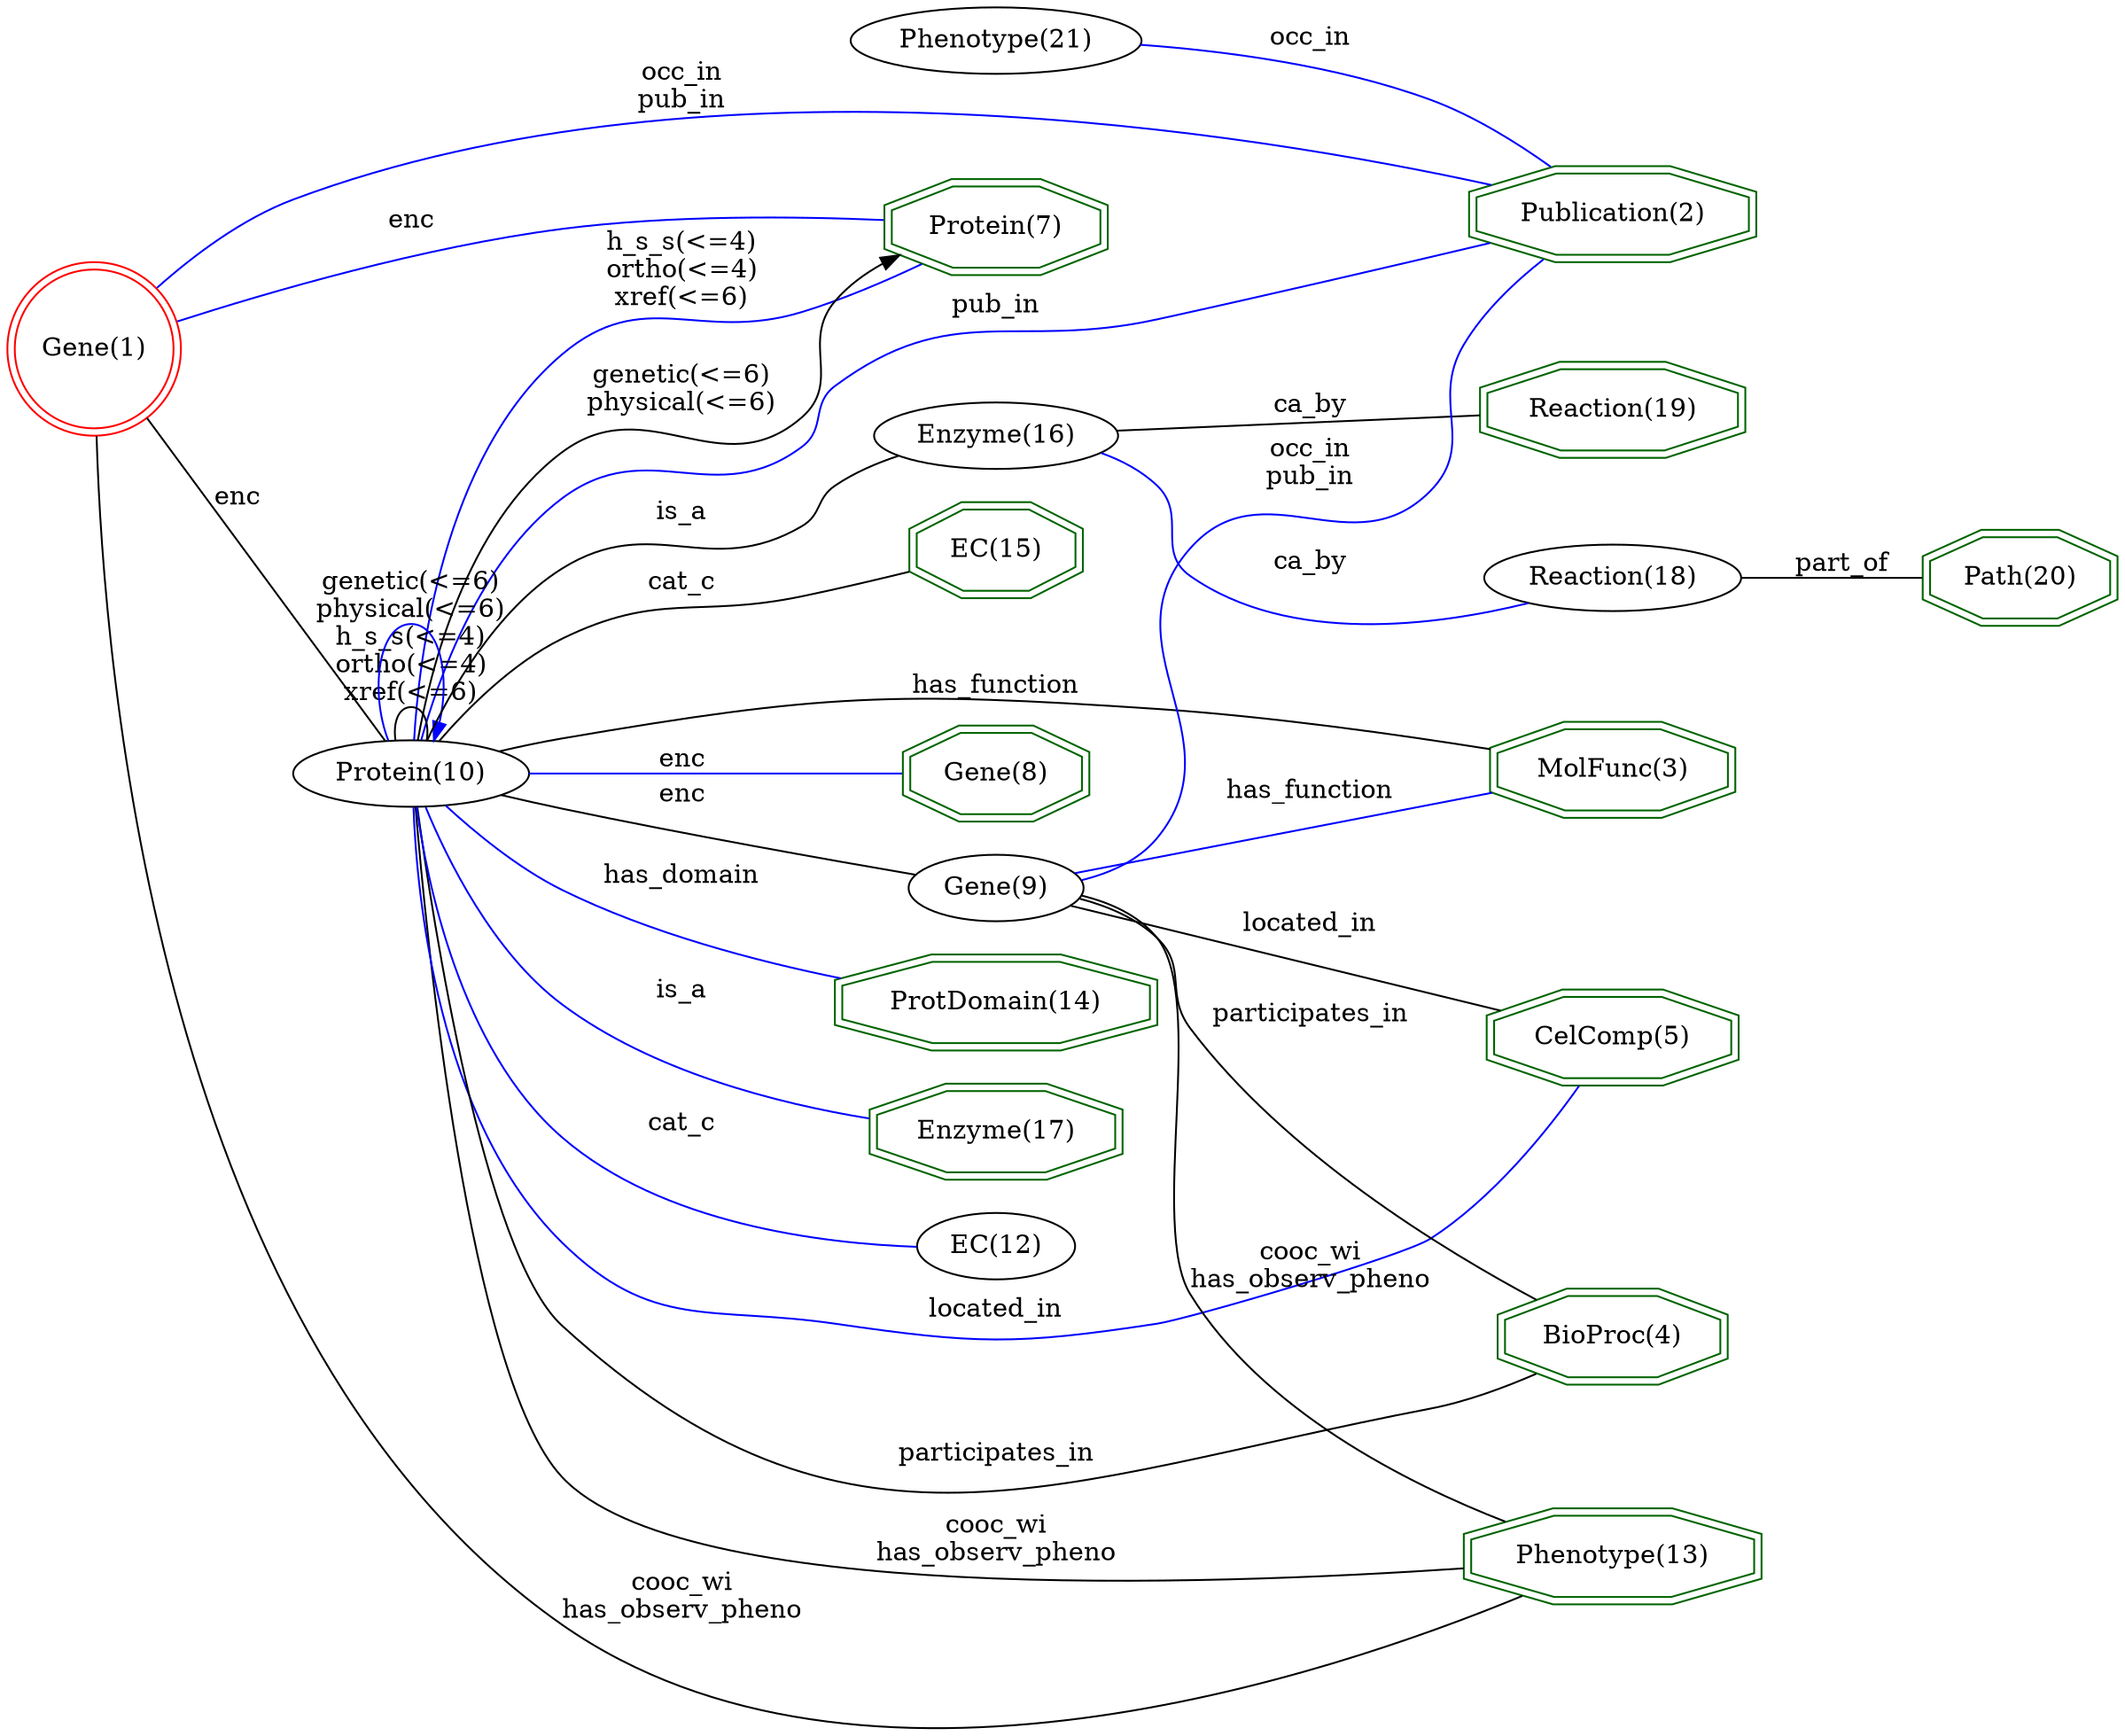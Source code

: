 digraph {
	graph [_draw_="c 9 -#fffffe00 C 7 -#ffffff P 4 0 0 0 866.81 992.95 866.81 992.95 0 ",
		bb="0,0,992.95,866.81",
		dpi=96,
		rankdir=LR,
		xdotversion=1.7
	];
	node [label="\N"];
	"Reaction(19)"	[_draw_="c 7 -#006400 p 8 810.24 647.36 810.24 662.27 774.61 672.81 724.22 672.81 688.59 662.27 688.59 647.36 724.22 636.81 774.61 636.81 \
c 7 -#006400 p 8 814.23 644.37 814.23 665.26 775.19 676.81 723.64 676.81 684.6 665.26 684.6 644.37 723.64 632.81 775.19 632.81 ",
		_ldraw_="F 14 11 -Times-Roman c 7 -#000000 T 749.41 650.61 0 73.08 12 -Reaction(19) ",
		color=darkgreen,
		height=0.61111,
		pos="749.41,654.81",
		shape=doubleoctagon,
		width=1.803];
	"Path(20)"	[_draw_="c 7 -#006400 p 8 988.86 559.36 988.86 574.27 963.19 584.81 926.89 584.81 901.23 574.27 901.23 559.36 926.89 548.81 963.19 548.81 \
c 7 -#006400 p 8 992.85 556.67 992.85 576.95 963.98 588.81 926.11 588.81 897.23 576.95 897.23 556.67 926.11 544.81 963.98 544.81 ",
		_ldraw_="F 14 11 -Times-Roman c 7 -#000000 T 945.04 562.61 0 48.21 8 -Path(20) ",
		color=darkgreen,
		height=0.61111,
		pos="945.04,566.81",
		shape=doubleoctagon,
		width=1.3307];
	"Publication(2)"	[_draw_="c 7 -#006400 p 8 815.31 754.36 815.31 769.27 776.71 779.81 722.12 779.81 683.52 769.27 683.52 754.36 722.12 743.81 776.71 743.81 \
c 7 -#006400 p 8 819.32 751.31 819.32 772.32 777.25 783.81 721.58 783.81 679.51 772.32 679.51 751.31 721.58 739.81 777.25 739.81 ",
		_ldraw_="F 14 11 -Times-Roman c 7 -#000000 T 749.41 757.61 0 80.1 14 -Publication(2) ",
		color=darkgreen,
		height=0.61111,
		pos="749.41,761.81",
		shape=doubleoctagon,
		width=1.9362];
	"Phenotype(13)"	[_draw_="c 7 -#006400 p 8 816.52 60.36 816.52 75.27 777.21 85.81 721.62 85.81 682.31 75.27 682.31 60.36 721.62 49.81 777.21 49.81 c 7 -#006400 \
p 8 820.51 57.29 820.51 78.34 777.74 89.81 721.09 89.81 678.32 78.34 678.32 57.29 721.09 45.81 777.74 45.81 ",
		_ldraw_="F 14 11 -Times-Roman c 7 -#000000 T 749.41 63.61 0 82.43 13 -Phenotype(13) ",
		color=darkgreen,
		height=0.61111,
		pos="749.41,67.814",
		shape=doubleoctagon,
		width=1.9805];
	"MolFunc(3)"	[_draw_="c 7 -#006400 p 8 806.81 151.36 806.81 166.27 773.19 176.81 725.64 176.81 692.02 166.27 692.02 151.36 725.64 140.81 773.19 140.81 \
c 7 -#006400 p 8 810.82 148.42 810.82 169.2 773.8 180.81 725.03 180.81 688.01 169.2 688.01 148.42 725.03 136.81 773.8 136.81 ",
		_ldraw_="F 14 11 -Times-Roman c 7 -#000000 T 749.41 154.61 0 67.66 10 -MolFunc(3) ",
		color=darkgreen,
		height=0.61111,
		pos="749.41,158.81",
		shape=doubleoctagon,
		width=1.7];
	"CelComp(5)"	[_draw_="c 7 -#006400 p 8 808.02 321.36 808.02 336.27 773.69 346.81 725.14 346.81 690.81 336.27 690.81 321.36 725.14 310.81 773.69 310.81 \
c 7 -#006400 p 8 812.01 318.4 812.01 339.23 774.29 350.81 724.54 350.81 686.82 339.23 686.82 318.4 724.54 306.81 774.29 306.81 ",
		_ldraw_="F 14 11 -Times-Roman c 7 -#000000 T 749.41 324.61 0 69.99 10 -CelComp(5) ",
		color=darkgreen,
		height=0.61111,
		pos="749.41,328.81",
		shape=doubleoctagon,
		width=1.7443];
	"BioProc(4)"	[_draw_="c 7 -#006400 p 8 802.87 487.36 802.87 502.27 771.56 512.81 727.27 512.81 695.96 502.27 695.96 487.36 727.27 476.81 771.56 476.81 \
c 7 -#006400 p 8 806.87 484.48 806.87 505.14 772.21 516.81 726.62 516.81 691.96 505.14 691.96 484.48 726.62 472.81 772.21 472.81 ",
		_ldraw_="F 14 11 -Times-Roman c 7 -#000000 T 749.41 490.61 0 62.21 10 -BioProc(4) ",
		color=darkgreen,
		height=0.61111,
		pos="749.41,494.81",
		shape=doubleoctagon,
		width=1.5966];
	"EC(15)"	[_draw_="c 7 -#006400 p 8 499.46 572.36 499.46 587.27 476.48 597.81 443.99 597.81 421.01 587.27 421.01 572.36 443.99 561.81 476.48 561.81 \
c 7 -#006400 p 8 503.47 569.8 503.47 589.83 477.36 601.81 443.11 601.81 417 589.83 417 569.8 443.11 557.81 477.36 557.81 ",
		_ldraw_="F 14 11 -Times-Roman c 7 -#000000 T 460.24 575.61 0 41.21 6 -EC(15) ",
		color=darkgreen,
		height=0.61111,
		pos="460.24,579.81",
		shape=doubleoctagon,
		width=1.1977];
	"Protein(7)"	[_draw_="c 7 -#006400 p 8 509.76 738.36 509.76 753.27 480.75 763.81 439.72 763.81 410.71 753.27 410.71 738.36 439.72 727.81 480.75 727.81 \
c 7 -#006400 p 8 513.74 735.55 513.74 756.08 481.45 767.81 439.02 767.81 406.73 756.08 406.73 735.55 439.02 723.81 481.45 723.81 ",
		_ldraw_="F 14 11 -Times-Roman c 7 -#000000 T 460.24 741.61 0 56.77 10 -Protein(7) ",
		color=darkgreen,
		height=0.61111,
		pos="460.24,745.81",
		shape=doubleoctagon,
		width=1.4931];
	"Gene(1)"	[_draw_="c 7 -#ff0000 e 43.08 683.81 39.15 39.15 c 7 -#ff0000 e 43.08 683.81 43.15 43.15 ",
		_ldraw_="F 14 11 -Times-Roman c 7 -#000000 T 43.08 679.61 0 45.86 7 -Gene(1) ",
		color=red,
		height=1.1966,
		pos="43.077,683.81",
		shape=doublecircle,
		width=1.1966];
	"Gene(1)" -> "Publication(2)"	[_draw_="c 7 -#0000ff B 7 72.22 716.25 90.07 734.37 114.8 755.35 141.58 765.81 331.47 839.99 581 799.75 691.52 775.68 ",
		_ldraw_="F 14 11 -Times-Roman c 7 -#000000 T 312.45 823.61 0 37.32 6 -occ_in F 14 11 -Times-Roman c 7 -#000000 T 312.45 809.61 0 38.89 6 \
-pub_in ",
		arrowhead=none,
		color=blue,
		label="occ_in\npub_in",
		lp="312.45,820.81",
		pos="72.223,716.25 90.074,734.37 114.8,755.35 141.58,765.81 331.47,839.99 581,799.75 691.52,775.68"];
	"Gene(1)" -> "Phenotype(13)"	[_draw_="c 7 -#000000 B 7 43.36 640.35 44.08 521.88 64.35 192.83 260.35 52.81 396.24 -44.26 612.01 16.95 704.25 50.32 ",
		_ldraw_="F 14 11 -Times-Roman c 7 -#000000 T 312.45 69.61 0 47.43 7 -cooc_wi F 14 11 -Times-Roman c 7 -#000000 T 312.45 55.61 0 104.2 16 \
-has_observ_pheno ",
		arrowhead=none,
		color=black,
		label="cooc_wi\nhas_observ_pheno",
		lp="312.45,66.814",
		pos="43.364,640.35 44.077,521.88 64.353,192.83 260.35,52.814 396.24,-44.261 612.01,16.951 704.25,50.322"];
	"Gene(1)" -> "Protein(7)"	[_draw_="c 7 -#0000ff B 10 83.08 700.05 125.73 716.87 196.55 742.02 260.35 751.81 306.13 758.84 318.27 753.28 364.55 751.81 378.22 751.38 \
392.97 750.6 406.68 749.74 ",
		_ldraw_="F 14 11 -Times-Roman c 7 -#000000 T 191.97 750.61 0 19.43 3 -enc ",
		arrowhead=none,
		color=blue,
		label=enc,
		lp="191.97,754.81",
		pos="83.077,700.05 125.73,716.87 196.55,742.02 260.35,751.81 306.13,758.84 318.27,753.28 364.55,751.81 378.22,751.38 392.97,750.6 406.68,\
749.74"];
	"Protein(10)"	[_draw_="c 7 -#000000 e 191.97 467.81 50.27 18 ",
		_ldraw_="F 14 11 -Times-Roman c 7 -#000000 T 191.97 463.61 0 63.77 11 -Protein(10) ",
		height=0.5,
		pos="191.97,467.81",
		width=1.3996];
	"Gene(1)" -> "Protein(10)"	[_draw_="c 7 -#000000 B 4 68 648.63 99.87 601.77 155.02 520.67 179.12 485.23 ",
		_ldraw_="F 14 11 -Times-Roman c 7 -#000000 T 113.87 597.61 0 19.43 3 -enc ",
		arrowhead=none,
		color=black,
		label=enc,
		lp="113.87,601.81",
		pos="68.004,648.63 99.872,601.77 155.02,520.67 179.12,485.23"];
	"Gene(8)"	[_draw_="c 7 -#006400 p 8 502.35 460.36 502.35 475.27 477.68 485.81 442.79 485.81 418.12 475.27 418.12 460.36 442.79 449.81 477.68 449.81 \
c 7 -#006400 p 8 506.33 457.71 506.33 477.91 478.49 489.81 441.98 489.81 414.14 477.91 414.14 457.71 441.98 445.81 478.49 445.81 ",
		_ldraw_="F 14 11 -Times-Roman c 7 -#000000 T 460.24 463.61 0 45.86 7 -Gene(8) ",
		color=darkgreen,
		height=0.61111,
		pos="460.24,467.81",
		shape=doubleoctagon,
		width=1.286];
	"ProtDomain(14)"	[_draw_="c 7 -#006400 p 8 534.09 344.36 534.09 359.27 490.83 369.81 429.64 369.81 386.38 359.27 386.38 344.36 429.64 333.81 490.83 333.81 \
c 7 -#006400 p 8 538.1 341.22 538.1 362.41 491.31 373.81 429.16 373.81 382.37 362.41 382.37 341.22 429.16 329.81 491.31 329.81 ",
		_ldraw_="F 14 11 -Times-Roman c 7 -#000000 T 460.24 347.61 0 91.77 14 -ProtDomain(14) ",
		color=darkgreen,
		height=0.61111,
		pos="460.24,351.81",
		shape=doubleoctagon,
		width=2.1578];
	"Enzyme(17)"	[_draw_="c 7 -#006400 p 8 518.72 282.36 518.72 297.27 484.46 307.81 436.01 307.81 401.75 297.27 401.75 282.36 436.01 271.81 484.46 271.81 \
c 7 -#006400 p 8 522.73 279.41 522.73 300.22 485.07 311.81 435.41 311.81 397.74 300.22 397.74 279.41 435.41 267.81 485.07 267.81 ",
		_ldraw_="F 14 11 -Times-Roman c 7 -#000000 T 460.24 285.61 0 69.19 10 -Enzyme(17) ",
		color=darkgreen,
		height=0.61111,
		pos="460.24,289.81",
		shape=doubleoctagon,
		width=1.7291];
	"Enzyme(16)"	[_draw_="c 7 -#000000 e 460.24 637.81 53.63 18 ",
		_ldraw_="F 14 11 -Times-Roman c 7 -#000000 T 460.24 633.61 0 69.19 10 -Enzyme(16) ",
		height=0.5,
		pos="460.24,637.81",
		width=1.4949];
	"Enzyme(16)" -> "Reaction(19)"	[_draw_="c 7 -#000000 B 4 513.57 640.91 561.62 643.76 632.95 647.98 684.38 651.02 ",
		_ldraw_="F 14 11 -Times-Roman c 7 -#000000 T 608.02 651.61 0 33.43 5 -ca_by ",
		arrowhead=none,
		color=black,
		label=ca_by,
		lp="608.02,655.81",
		pos="513.57,640.91 561.62,643.76 632.95,647.98 684.38,651.02"];
	"Reaction(18)"	[_draw_="c 7 -#000000 e 749.41 566.81 56.04 18 ",
		_ldraw_="F 14 11 -Times-Roman c 7 -#000000 T 749.41 562.61 0 73.08 12 -Reaction(18) ",
		height=0.5,
		pos="749.41,566.81",
		width=1.5631];
	"Enzyme(16)" -> "Reaction(18)"	[_draw_="c 7 -#0000ff B 10 506.89 628.65 518.07 624.66 529.29 618.95 537.92 610.81 552.98 596.59 538.7 579.34 555.92 567.81 600.63 537.89 \
665.24 545.21 707.04 554.76 ",
		_ldraw_="F 14 11 -Times-Roman c 7 -#000000 T 608.02 570.61 0 33.43 5 -ca_by ",
		arrowhead=none,
		color=blue,
		label=ca_by,
		lp="608.02,574.81",
		pos="506.89,628.65 518.07,624.66 529.29,618.95 537.92,610.81 552.98,596.59 538.7,579.34 555.92,567.81 600.63,537.89 665.24,545.21 707.04,\
554.76"];
	"Reaction(18)" -> "Path(20)"	[_draw_="c 7 -#000000 B 4 805.9 566.81 834.73 566.81 869.59 566.81 897.07 566.81 ",
		_ldraw_="F 14 11 -Times-Roman c 7 -#000000 T 858.93 569.61 0 40.43 7 -part_of ",
		arrowhead=none,
		color=black,
		label=part_of,
		lp="858.93,573.81",
		pos="805.9,566.81 834.73,566.81 869.59,566.81 897.07,566.81"];
	"Phenotype(21)"	[_draw_="c 7 -#000000 e 460.24 848.81 62.35 18 ",
		_ldraw_="F 14 11 -Times-Roman c 7 -#000000 T 460.24 844.61 0 82.43 13 -Phenotype(21) ",
		height=0.5,
		pos="460.24,848.81",
		width=1.7271];
	"Phenotype(21)" -> "Publication(2)"	[_draw_="c 7 -#0000ff B 7 521.56 845.35 561.84 841.54 615.41 833.55 660.12 816.81 681.6 808.77 703.5 795.17 720.11 783.51 ",
		_ldraw_="F 14 11 -Times-Roman c 7 -#000000 T 608.02 843.61 0 37.32 6 -occ_in ",
		arrowhead=none,
		color=blue,
		label=occ_in,
		lp="608.02,847.81",
		pos="521.56,845.35 561.84,841.54 615.41,833.55 660.12,816.81 681.6,808.77 703.5,795.17 720.11,783.51"];
	"Gene(9)"	[_draw_="c 7 -#000000 e 460.24 409.81 39.15 18 ",
		_ldraw_="F 14 11 -Times-Roman c 7 -#000000 T 460.24 405.61 0 45.86 7 -Gene(9) ",
		height=0.5,
		pos="460.24,409.81",
		width=1.0855];
	"Gene(9)" -> "Publication(2)"	[_draw_="c 7 -#0000ff B 16 498.11 414.34 512.65 418.04 528.18 424.72 537.92 436.81 578.64 487.4 513.52 532.63 555.92 581.81 587.3 618.22 \
626.74 576.22 660.12 610.81 683.92 635.48 661.95 655.58 678.12 685.81 689.13 706.42 707.09 725.7 722.1 739.68 ",
		_ldraw_="F 14 11 -Times-Roman c 7 -#000000 T 608.02 627.61 0 37.32 6 -occ_in F 14 11 -Times-Roman c 7 -#000000 T 608.02 613.61 0 38.89 6 \
-pub_in ",
		arrowhead=none,
		color=blue,
		label="occ_in\npub_in",
		lp="608.02,624.81",
		pos="498.11,414.34 512.65,418.04 528.18,424.72 537.92,436.81 578.64,487.4 513.52,532.63 555.92,581.81 587.3,618.22 626.74,576.22 660.12,\
610.81 683.92,635.48 661.95,655.58 678.12,685.81 689.13,706.42 707.09,725.7 722.1,739.68"];
	"Gene(9)" -> "Phenotype(13)"	[_draw_="c 7 -#000000 B 10 498.27 405.41 512.84 401.74 528.34 395.04 537.92 382.81 563.52 350.12 534.62 232.46 555.92 196.81 589.13 141.21 \
656.71 104.52 702.28 84.95 ",
		_ldraw_="F 14 11 -Times-Roman c 7 -#000000 T 608.02 213.61 0 47.43 7 -cooc_wi F 14 11 -Times-Roman c 7 -#000000 T 608.02 199.61 0 104.2 16 \
-has_observ_pheno ",
		arrowhead=none,
		color=black,
		label="cooc_wi\nhas_observ_pheno",
		lp="608.02,210.81",
		pos="498.27,405.41 512.84,401.74 528.34,395.04 537.92,382.81 563.52,350.12 534.62,232.46 555.92,196.81 589.13,141.21 656.71,104.52 702.28,\
84.95"];
	"Gene(9)" -> "MolFunc(3)"	[_draw_="c 7 -#0000ff B 10 497.5 403.8 511.59 399.87 526.95 393.41 537.92 382.81 553.71 367.56 543.54 354.95 555.92 336.81 601.84 269.51 \
677.65 209.3 719.11 179.17 ",
		_ldraw_="F 14 11 -Times-Roman c 7 -#000000 T 608.02 339.61 0 72.32 12 -has_function ",
		arrowhead=none,
		color=blue,
		label=has_function,
		lp="608.02,343.81",
		pos="497.5,403.8 511.59,399.87 526.95,393.41 537.92,382.81 553.71,367.56 543.54,354.95 555.92,336.81 601.84,269.51 677.65,209.3 719.11,\
179.17"];
	"Gene(9)" -> "CelComp(5)"	[_draw_="c 7 -#000000 B 4 493.9 400.6 543.88 386.5 639.72 359.47 698.47 342.9 ",
		_ldraw_="F 14 11 -Times-Roman c 7 -#000000 T 608.02 383.61 0 58.31 10 -located_in ",
		arrowhead=none,
		color=black,
		label=located_in,
		lp="608.02,387.81",
		pos="493.9,400.6 543.88,386.5 639.72,359.47 698.47,342.9"];
	"Gene(9)" -> "BioProc(4)"	[_draw_="c 7 -#000000 B 4 493.62 419.4 544.52 434.46 643.46 463.75 701.94 481.06 ",
		_ldraw_="F 14 11 -Times-Roman c 7 -#000000 T 608.02 469.61 0 82.41 15 -participates_in ",
		arrowhead=none,
		color=black,
		label=participates_in,
		lp="608.02,473.81",
		pos="493.62,419.4 544.52,434.46 643.46,463.75 701.94,481.06"];
	"Protein(10)" -> "Publication(2)"	[_draw_="c 7 -#0000ff B 16 196.43 486.2 203.17 516.76 220.98 577.89 260.35 610.81 297.14 641.58 325.36 611.19 364.55 638.81 376.04 646.91 \
370.93 656.92 382.55 664.81 441.19 704.63 469.33 682.94 537.92 700.81 592.78 715.11 655.09 733.43 697.59 746.24 ",
		_ldraw_="F 14 11 -Times-Roman c 7 -#000000 T 460.24 703.61 0 38.89 6 -pub_in ",
		arrowhead=none,
		color=blue,
		label=pub_in,
		lp="460.24,707.81",
		pos="196.43,486.2 203.17,516.76 220.98,577.89 260.35,610.81 297.14,641.58 325.36,611.19 364.55,638.81 376.04,646.91 370.93,656.92 382.55,\
664.81 441.19,704.63 469.33,682.94 537.92,700.81 592.78,715.11 655.09,733.43 697.59,746.24"];
	"Protein(10)" -> "Phenotype(13)"	[_draw_="c 7 -#000000 B 7 194.26 449.57 199.1 386.27 218.05 177.35 260.35 127.81 312.95 66.22 555.72 62.97 677.84 65.41 ",
		_ldraw_="F 14 11 -Times-Roman c 7 -#000000 T 460.24 97.61 0 47.43 7 -cooc_wi F 14 11 -Times-Roman c 7 -#000000 T 460.24 83.61 0 104.2 16 \
-has_observ_pheno ",
		arrowhead=none,
		color=black,
		label="cooc_wi\nhas_observ_pheno",
		lp="460.24,94.814",
		pos="194.26,449.57 199.1,386.27 218.05,177.35 260.35,127.81 312.95,66.222 555.72,62.971 677.84,65.414"];
	"Protein(10)" -> "MolFunc(3)"	[_draw_="c 7 -#000000 B 7 194.88 449.71 201.1 394.13 222.63 227.45 260.35 190.81 380.04 74.55 603.54 117.92 700.97 144.35 ",
		_ldraw_="F 14 11 -Times-Roman c 7 -#000000 T 460.24 128.61 0 72.32 12 -has_function ",
		arrowhead=none,
		color=black,
		label=has_function,
		lp="460.24,132.81",
		pos="194.88,449.71 201.1,394.13 222.63,227.45 260.35,190.81 380.04,74.551 603.54,117.92 700.97,144.35"];
	"Protein(10)" -> "CelComp(5)"	[_draw_="c 7 -#0000ff B 16 193.1 449.68 194.38 407.1 203.41 299.64 260.35 237.81 299.78 195.01 325.34 201.44 382.55 190.81 450.44 178.21 \
469.5 181.47 537.92 190.81 551.88 192.72 648.25 217.22 660.12 224.81 693.04 245.87 720.2 282.99 735.35 306.72 ",
		_ldraw_="F 14 11 -Times-Roman c 7 -#000000 T 460.24 193.61 0 58.31 10 -located_in ",
		arrowhead=none,
		color=blue,
		label=located_in,
		lp="460.24,197.81",
		pos="193.1,449.68 194.38,407.1 203.41,299.64 260.35,237.81 299.78,195.01 325.34,201.44 382.55,190.81 450.44,178.21 469.5,181.47 537.92,\
190.81 551.88,192.72 648.25,217.22 660.12,224.81 693.04,245.87 720.2,282.99 735.35,306.72"];
	"Protein(10)" -> "BioProc(4)"	[_draw_="c 7 -#000000 B 7 231.22 479.13 240.68 481.63 250.83 484.05 260.35 485.81 414.3 514.38 600.24 506.4 691.81 499.75 ",
		_ldraw_="F 14 11 -Times-Roman c 7 -#000000 T 460.24 508.61 0 82.41 15 -participates_in ",
		arrowhead=none,
		color=black,
		label=participates_in,
		lp="460.24,512.81",
		pos="231.22,479.13 240.68,481.63 250.83,484.05 260.35,485.81 414.3,514.38 600.24,506.4 691.81,499.75"];
	"Protein(10)" -> "EC(15)"	[_draw_="c 7 -#000000 B 7 205.32 485.39 217.47 501.32 237.49 524.17 260.35 536.81 262.09 537.77 359.17 558.53 417.03 570.85 ",
		_ldraw_="F 14 11 -Times-Roman c 7 -#000000 T 312.45 561.61 0 29.53 5 -cat_c ",
		arrowhead=none,
		color=black,
		label=cat_c,
		lp="312.45,565.81",
		pos="205.32,485.39 217.47,501.32 237.49,524.17 260.35,536.81 262.09,537.77 359.17,558.53 417.03,570.85"];
	"Protein(10)" -> "Protein(7)"	[_draw_="c 7 -#0000ff B 10 192.82 485.98 193.51 528 201.42 632.48 260.35 686.81 295.22 718.96 319.11 696.24 364.55 709.81 383.59 715.5 404.27 \
723.18 421.43 729.99 ",
		_ldraw_="F 14 11 -Times-Roman c 7 -#000000 T 312.45 740.61 0 64.01 10 -h_s_s(<=4) F 14 11 -Times-Roman c 7 -#000000 T 312.45 726.61 0 61.67 \
10 -ortho(<=4) F 14 11 -Times-Roman c 7 -#000000 T 312.45 712.61 0 54.65 9 -xref(<=6) ",
		arrowhead=none,
		color=blue,
		label="h_s_s(<=4)\northo(<=4)\nxref(<=6)",
		lp="312.45,730.81",
		pos="192.82,485.98 193.51,528 201.42,632.48 260.35,686.81 295.22,718.96 319.11,696.24 364.55,709.81 383.59,715.5 404.27,723.18 421.43,\
729.99"];
	"Protein(10)" -> "Protein(7)"	[_draw_="c 7 -#000000 B 13 194.6 485.82 198.78 520.66 213.14 597.25 260.35 635.81 296.81 665.59 329.08 623.86 364.55 654.81 383.93 671.72 \
365.52 690.55 382.55 709.81 388.99 717.09 397.21 723.01 405.86 727.79 ",
		_hdraw_="S 5 -solid c 7 -#000000 C 7 -#000000 P 3 404.48 731.01 414.98 732.36 407.61 724.75 ",
		_ldraw_="F 14 11 -Times-Roman c 7 -#000000 T 312.45 671.61 0 72.54 12 -genetic(<=6) F 14 11 -Times-Roman c 7 -#000000 T 312.45 657.61 0 78.77 \
13 -physical(<=6) ",
		arrowhead=normal,
		color=black,
		label="genetic(<=6)\nphysical(<=6)",
		lp="312.45,668.81",
		pos="e,414.98,732.36 194.6,485.82 198.78,520.66 213.14,597.25 260.35,635.81 296.81,665.59 329.08,623.86 364.55,654.81 383.93,671.72 365.52,\
690.55 382.55,709.81 388.99,717.09 397.21,723.01 405.86,727.79"];
	"Protein(10)" -> "Gene(8)"	[_draw_="c 7 -#0000ff B 4 242.43 467.81 291.61 467.81 366.4 467.81 414.04 467.81 ",
		_ldraw_="F 14 11 -Times-Roman c 7 -#000000 T 312.45 470.61 0 19.43 3 -enc ",
		arrowhead=none,
		color=blue,
		label=enc,
		lp="312.45,474.81",
		pos="242.43,467.81 291.61,467.81 366.4,467.81 414.04,467.81"];
	"Protein(10)" -> "ProtDomain(14)"	[_draw_="c 7 -#0000ff B 7 208.89 450.58 221.68 437.68 240.68 420.49 260.35 409.81 300.82 387.85 350.54 373.35 390.14 364.34 ",
		_ldraw_="F 14 11 -Times-Roman c 7 -#000000 T 312.45 412.61 0 67.66 10 -has_domain ",
		arrowhead=none,
		color=blue,
		label=has_domain,
		lp="312.45,416.81",
		pos="208.89,450.58 221.68,437.68 240.68,420.49 260.35,409.81 300.82,387.85 350.54,373.35 390.14,364.34"];
	"Protein(10)" -> "Enzyme(17)"	[_draw_="c 7 -#0000ff B 7 198.8 449.87 207.94 424.58 227.98 378.66 260.35 352.81 299.84 321.29 355.35 305.41 397.69 297.49 ",
		_ldraw_="F 14 11 -Times-Roman c 7 -#000000 T 312.45 355.61 0 22.55 4 -is_a ",
		arrowhead=none,
		color=blue,
		label=is_a,
		lp="312.45,359.81",
		pos="198.8,449.87 207.94,424.58 227.98,378.66 260.35,352.81 299.84,321.29 355.35,305.41 397.69,297.49"];
	"Protein(10)" -> "Enzyme(16)"	[_draw_="c 7 -#000000 B 13 199.39 485.95 208.85 509.95 228.92 551.8 260.35 573.81 299.2 601.02 321.63 576.65 364.55 596.81 373.73 601.12 \
373.66 605.96 382.55 610.81 393.83 616.97 406.77 622.16 418.78 626.29 ",
		_ldraw_="F 14 11 -Times-Roman c 7 -#000000 T 312.45 599.61 0 22.55 4 -is_a ",
		arrowhead=none,
		color=black,
		label=is_a,
		lp="312.45,603.81",
		pos="199.39,485.95 208.85,509.95 228.92,551.8 260.35,573.81 299.2,601.02 321.63,576.65 364.55,596.81 373.73,601.12 373.66,605.96 382.55,\
610.81 393.83,616.97 406.77,622.16 418.78,626.29"];
	"Protein(10)" -> "Gene(9)"	[_draw_="c 7 -#000000 B 7 232.42 456.83 241.56 454.41 251.27 451.94 260.35 449.81 317.11 436.54 383.6 423.71 423.52 416.3 ",
		_ldraw_="F 14 11 -Times-Roman c 7 -#000000 T 312.45 452.61 0 19.43 3 -enc ",
		arrowhead=none,
		color=black,
		label=enc,
		lp="312.45,456.81",
		pos="232.42,456.83 241.56,454.41 251.27,451.94 260.35,449.81 317.11,436.54 383.6,423.71 423.52,416.3"];
	"Protein(10)" -> "Protein(10)"	[_draw_="c 7 -#000000 B 7 184.91 485.97 183.83 495.35 186.18 503.81 191.97 503.81 197.76 503.81 200.11 495.35 199.02 485.97 ",
		_ldraw_="F 14 11 -Times-Roman c 7 -#000000 T 191.97 534.61 0 64.01 10 -h_s_s(<=4) F 14 11 -Times-Roman c 7 -#000000 T 191.97 520.61 0 61.67 \
10 -ortho(<=4) F 14 11 -Times-Roman c 7 -#000000 T 191.97 506.61 0 54.65 9 -xref(<=6) ",
		arrowhead=none,
		color=black,
		label="h_s_s(<=4)\northo(<=4)\nxref(<=6)",
		lp="191.97,524.81",
		pos="184.91,485.97 183.83,495.35 186.18,503.81 191.97,503.81 197.76,503.81 200.11,495.35 199.02,485.97"];
	"Protein(10)" -> "Protein(10)"	[_draw_="c 7 -#0000ff B 7 181.59 485.7 173.5 510.28 176.96 545.81 191.97 545.81 205.04 545.81 209.35 518.85 204.9 495.65 ",
		_hdraw_="S 5 -solid c 7 -#0000ff C 7 -#0000ff P 3 208.22 494.52 202.34 485.7 201.44 496.26 ",
		_ldraw_="F 14 11 -Times-Roman c 7 -#000000 T 191.97 562.61 0 72.54 12 -genetic(<=6) F 14 11 -Times-Roman c 7 -#000000 T 191.97 548.61 0 78.77 \
13 -physical(<=6) ",
		arrowhead=normal,
		color=blue,
		label="genetic(<=6)\nphysical(<=6)",
		lp="191.97,559.81",
		pos="e,202.34,485.7 181.59,485.7 173.5,510.28 176.96,545.81 191.97,545.81 205.04,545.81 209.35,518.85 204.9,495.65"];
	"EC(12)"	[_draw_="c 7 -#000000 e 460.24 231.81 36.28 18 ",
		_ldraw_="F 14 11 -Times-Roman c 7 -#000000 T 460.24 227.61 0 41.21 6 -EC(12) ",
		height=0.5,
		pos="460.24,231.81",
		width=1.0039];
	"Protein(10)" -> "EC(12)"	[_draw_="c 7 -#0000ff B 7 194.43 449.8 198.36 413.66 212.34 331.97 260.35 287.81 305.9 245.93 380.37 235.06 424.1 232.43 ",
		_ldraw_="F 14 11 -Times-Roman c 7 -#000000 T 312.45 290.61 0 29.53 5 -cat_c ",
		arrowhead=none,
		color=blue,
		label=cat_c,
		lp="312.45,294.81",
		pos="194.43,449.8 198.36,413.66 212.34,331.97 260.35,287.81 305.9,245.93 380.37,235.06 424.1,232.43"];
}
